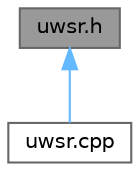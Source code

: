 digraph "uwsr.h"
{
 // LATEX_PDF_SIZE
  bgcolor="transparent";
  edge [fontname=Helvetica,fontsize=10,labelfontname=Helvetica,labelfontsize=10];
  node [fontname=Helvetica,fontsize=10,shape=box,height=0.2,width=0.4];
  Node1 [id="Node000001",label="uwsr.h",height=0.2,width=0.4,color="gray40", fillcolor="grey60", style="filled", fontcolor="black",tooltip="UnderWater Selective Repeat (UWSR) this is basically a selective repeat ARQ protocol that coordinates..."];
  Node1 -> Node2 [id="edge1_Node000001_Node000002",dir="back",color="steelblue1",style="solid",tooltip=" "];
  Node2 [id="Node000002",label="uwsr.cpp",height=0.2,width=0.4,color="grey40", fillcolor="white", style="filled",URL="$uwsr_8cpp.html",tooltip="Implementation of UWSR protocol."];
}
